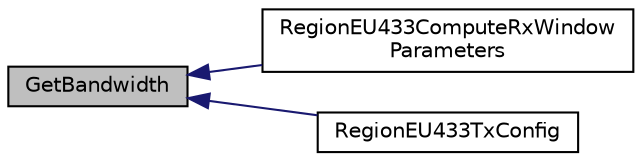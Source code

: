 digraph "GetBandwidth"
{
  edge [fontname="Helvetica",fontsize="10",labelfontname="Helvetica",labelfontsize="10"];
  node [fontname="Helvetica",fontsize="10",shape=record];
  rankdir="LR";
  Node5 [label="GetBandwidth",height=0.2,width=0.4,color="black", fillcolor="grey75", style="filled", fontcolor="black"];
  Node5 -> Node6 [dir="back",color="midnightblue",fontsize="10",style="solid",fontname="Helvetica"];
  Node6 [label="RegionEU433ComputeRxWindow\lParameters",height=0.2,width=0.4,color="black", fillcolor="white", style="filled",URL="$group___r_e_g_i_o_n_e_u433.html#ga5e88bc1903bb61a90df88fe8c1805705"];
  Node5 -> Node7 [dir="back",color="midnightblue",fontsize="10",style="solid",fontname="Helvetica"];
  Node7 [label="RegionEU433TxConfig",height=0.2,width=0.4,color="black", fillcolor="white", style="filled",URL="$group___r_e_g_i_o_n_e_u433.html#ga29a68f1a72dfccfe89f01de36ddc542b",tooltip="TX configuration. "];
}
